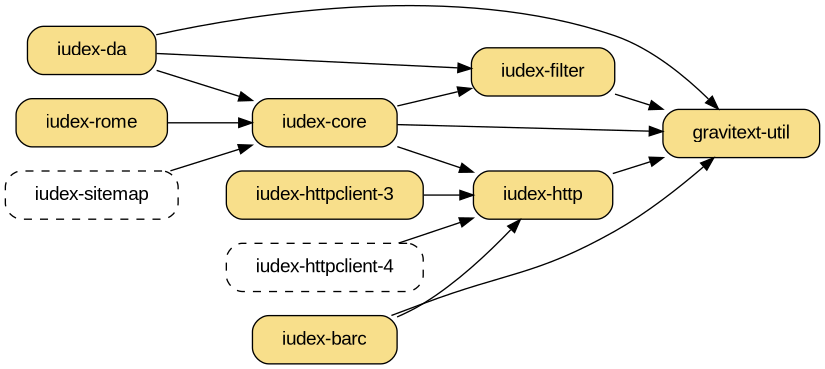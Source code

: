 digraph "iudex-gems" {
  rankdir=LR
  size="5.5,5";
  bgcolor="transparent";
  node [ shape=box, style="filled,rounded", fillcolor="#f8df8b",
         fontname="Arial",  margin="0.30,0.1" ];

  "iudex-filter" -> "gravitext-util"
  "iudex-da"     -> "gravitext-util"
  "iudex-da"     [ target=_parent, URL="../da.html" ];
  "iudex-da"     -> "iudex-filter"
  "iudex-da"     -> "iudex-core"

  "iudex-core"   -> "gravitext-util"
  "iudex-core"   -> "iudex-filter"
  "iudex-core"   -> "iudex-http"

  "iudex-rome"   -> "iudex-core"

  "iudex-sitemap" [ style="rounded,dashed" ];
  "iudex-sitemap" [ target=_parent, URL="../sitemap.html" ];
  "iudex-sitemap" -> "iudex-core"

  "iudex-barc"   -> "gravitext-util"
  "iudex-barc"   -> "iudex-http"
  "iudex-barc"   [ target=_parent, URL="../barc.html" ];
  "iudex-http"   -> "gravitext-util"

  "iudex-httpclient-3" -> "iudex-http"

  "iudex-httpclient-4" [ style="rounded,dashed" ];
  "iudex-httpclient-4" -> "iudex-http"

#  "iudex-filter" -> "rjack-slf4j"
#  "iudex-filter" -> "rjack-logback"
#  "iudex-http"   -> "rjack-slf4j"
#  "iudex-barc"   -> "rjack-slf4j"
#  "iudex-core"   -> "rjack-slf4j"
#  "iudex-core"   -> "rjack-logback"
#  "iudex-da"     -> "rjack-slf4j"

#  "rjack-httpclient" -> "rjack-commons-codec";
#  "rjack-httpclient" -> "rjack-logback" [ style=dashed, label="dev" ];
#  "rjack-httpclient" -> "rjack-slf4j";

#  "rjack-slf4j"   [ group=log ];
#  "rjack-logback" [ group=log ];
#  "rjack-logback" -> "rjack-slf4j";
#  "rjack-commons-codec"   [ group=commons ];

}
